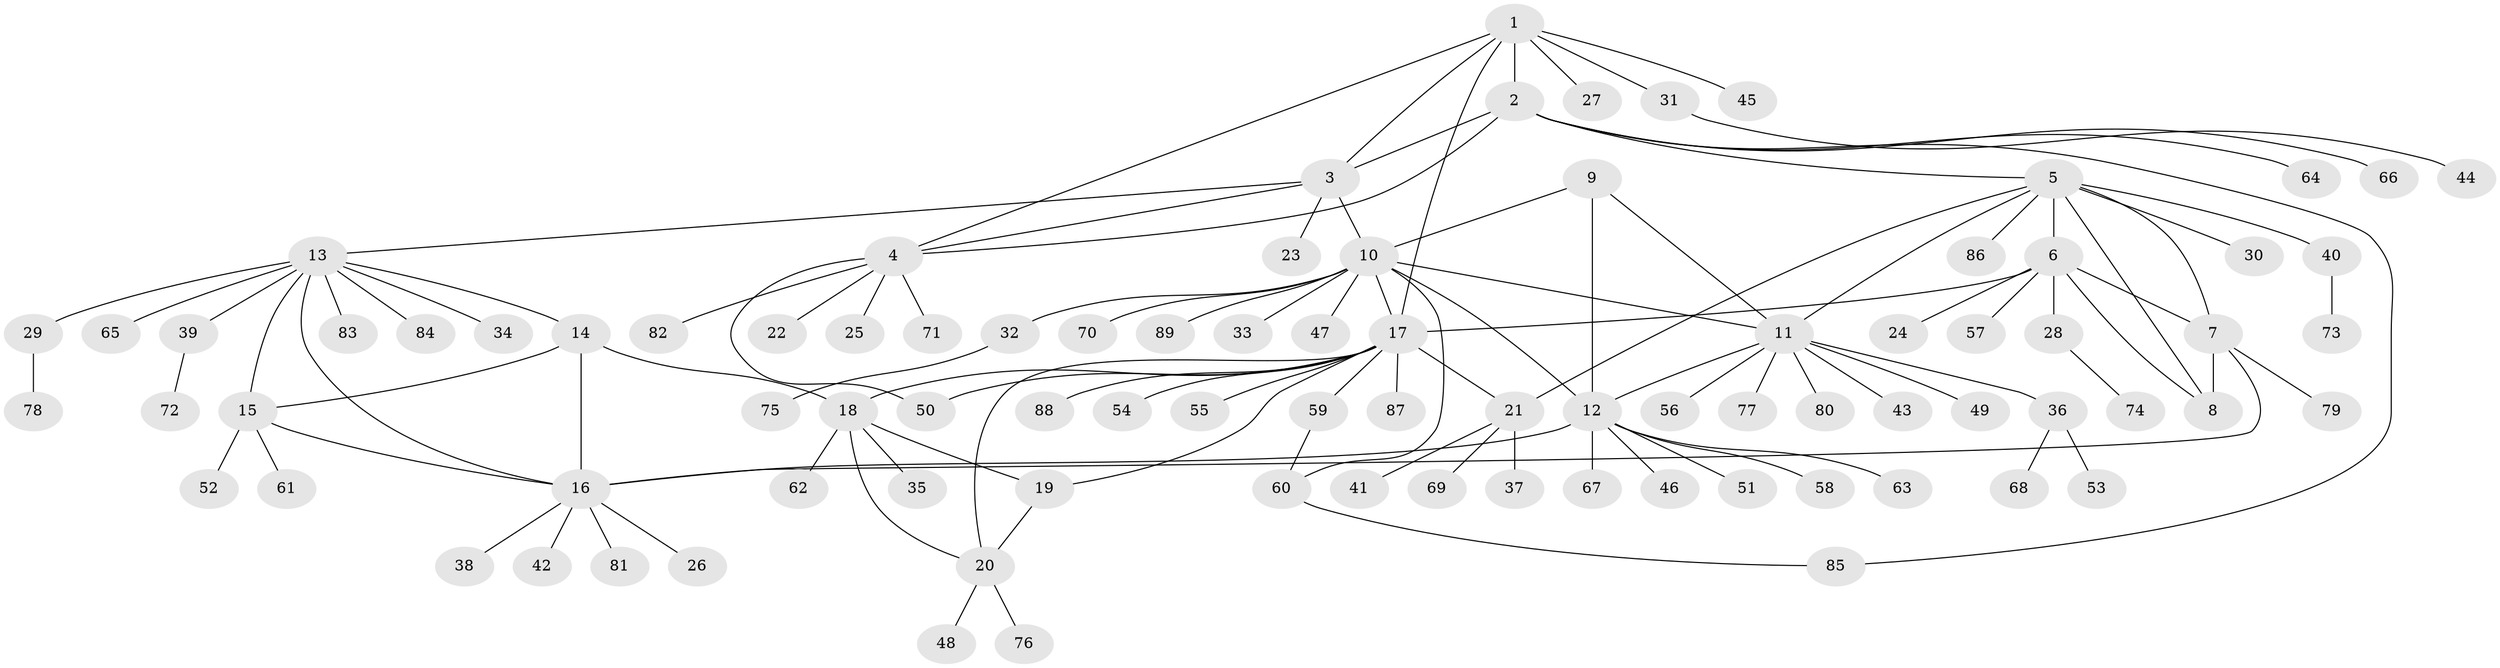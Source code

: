 // coarse degree distribution, {6: 0.028985507246376812, 13: 0.014492753623188406, 7: 0.057971014492753624, 16: 0.014492753623188406, 5: 0.014492753623188406, 3: 0.043478260869565216, 10: 0.028985507246376812, 12: 0.014492753623188406, 4: 0.028985507246376812, 1: 0.7101449275362319, 2: 0.043478260869565216}
// Generated by graph-tools (version 1.1) at 2025/52/02/27/25 19:52:16]
// undirected, 89 vertices, 113 edges
graph export_dot {
graph [start="1"]
  node [color=gray90,style=filled];
  1;
  2;
  3;
  4;
  5;
  6;
  7;
  8;
  9;
  10;
  11;
  12;
  13;
  14;
  15;
  16;
  17;
  18;
  19;
  20;
  21;
  22;
  23;
  24;
  25;
  26;
  27;
  28;
  29;
  30;
  31;
  32;
  33;
  34;
  35;
  36;
  37;
  38;
  39;
  40;
  41;
  42;
  43;
  44;
  45;
  46;
  47;
  48;
  49;
  50;
  51;
  52;
  53;
  54;
  55;
  56;
  57;
  58;
  59;
  60;
  61;
  62;
  63;
  64;
  65;
  66;
  67;
  68;
  69;
  70;
  71;
  72;
  73;
  74;
  75;
  76;
  77;
  78;
  79;
  80;
  81;
  82;
  83;
  84;
  85;
  86;
  87;
  88;
  89;
  1 -- 2;
  1 -- 3;
  1 -- 4;
  1 -- 17;
  1 -- 27;
  1 -- 31;
  1 -- 45;
  2 -- 3;
  2 -- 4;
  2 -- 5;
  2 -- 64;
  2 -- 66;
  2 -- 85;
  3 -- 4;
  3 -- 10;
  3 -- 13;
  3 -- 23;
  4 -- 22;
  4 -- 25;
  4 -- 50;
  4 -- 71;
  4 -- 82;
  5 -- 6;
  5 -- 7;
  5 -- 8;
  5 -- 11;
  5 -- 21;
  5 -- 30;
  5 -- 40;
  5 -- 86;
  6 -- 7;
  6 -- 8;
  6 -- 17;
  6 -- 24;
  6 -- 28;
  6 -- 57;
  7 -- 8;
  7 -- 16;
  7 -- 79;
  9 -- 10;
  9 -- 11;
  9 -- 12;
  10 -- 11;
  10 -- 12;
  10 -- 17;
  10 -- 32;
  10 -- 33;
  10 -- 47;
  10 -- 60;
  10 -- 70;
  10 -- 89;
  11 -- 12;
  11 -- 36;
  11 -- 43;
  11 -- 49;
  11 -- 56;
  11 -- 77;
  11 -- 80;
  12 -- 16;
  12 -- 46;
  12 -- 51;
  12 -- 58;
  12 -- 63;
  12 -- 67;
  13 -- 14;
  13 -- 15;
  13 -- 16;
  13 -- 29;
  13 -- 34;
  13 -- 39;
  13 -- 65;
  13 -- 83;
  13 -- 84;
  14 -- 15;
  14 -- 16;
  14 -- 18;
  15 -- 16;
  15 -- 52;
  15 -- 61;
  16 -- 26;
  16 -- 38;
  16 -- 42;
  16 -- 81;
  17 -- 18;
  17 -- 19;
  17 -- 20;
  17 -- 21;
  17 -- 50;
  17 -- 54;
  17 -- 55;
  17 -- 59;
  17 -- 87;
  17 -- 88;
  18 -- 19;
  18 -- 20;
  18 -- 35;
  18 -- 62;
  19 -- 20;
  20 -- 48;
  20 -- 76;
  21 -- 37;
  21 -- 41;
  21 -- 69;
  28 -- 74;
  29 -- 78;
  31 -- 44;
  32 -- 75;
  36 -- 53;
  36 -- 68;
  39 -- 72;
  40 -- 73;
  59 -- 60;
  60 -- 85;
}
